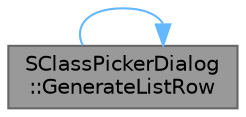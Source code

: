 digraph "SClassPickerDialog::GenerateListRow"
{
 // INTERACTIVE_SVG=YES
 // LATEX_PDF_SIZE
  bgcolor="transparent";
  edge [fontname=Helvetica,fontsize=10,labelfontname=Helvetica,labelfontsize=10];
  node [fontname=Helvetica,fontsize=10,shape=box,height=0.2,width=0.4];
  rankdir="LR";
  Node1 [id="Node000001",label="SClassPickerDialog\l::GenerateListRow",height=0.2,width=0.4,color="gray40", fillcolor="grey60", style="filled", fontcolor="black",tooltip="Creates the default class widgets."];
  Node1 -> Node1 [id="edge1_Node000001_Node000001",color="steelblue1",style="solid",tooltip=" "];
}
